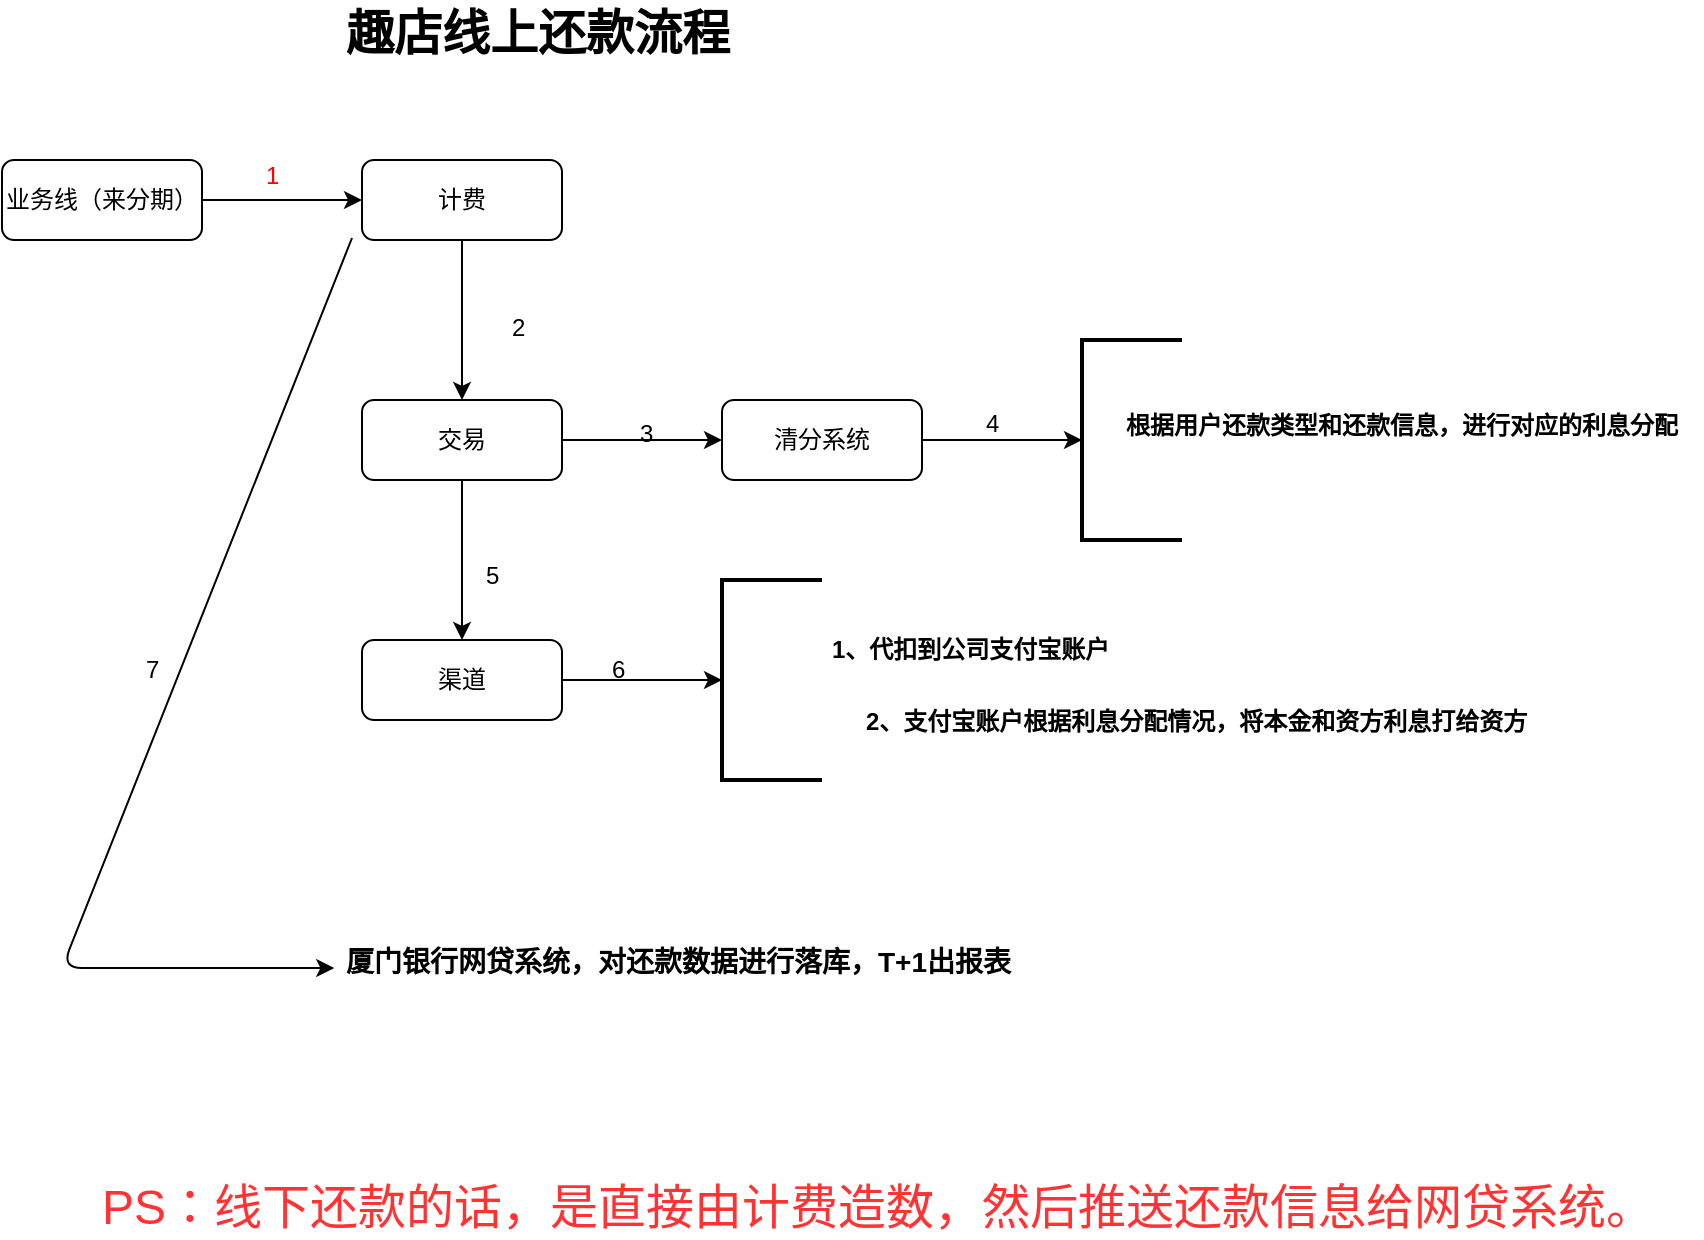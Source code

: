 <mxfile version="10.6.0" type="github"><diagram id="kBjiOGMF3VKdRagOGFiI" name="第 1 页"><mxGraphModel dx="1158" dy="616" grid="1" gridSize="10" guides="1" tooltips="1" connect="1" arrows="1" fold="1" page="1" pageScale="1" pageWidth="827" pageHeight="1169" math="0" shadow="0"><root><mxCell id="0"/><mxCell id="1" parent="0"/><mxCell id="xEfiLrQI4V0FIhaCeMLx-4" value="" style="edgeStyle=orthogonalEdgeStyle;rounded=0;orthogonalLoop=1;jettySize=auto;html=1;" edge="1" parent="1" source="xEfiLrQI4V0FIhaCeMLx-1" target="xEfiLrQI4V0FIhaCeMLx-3"><mxGeometry relative="1" as="geometry"/></mxCell><mxCell id="xEfiLrQI4V0FIhaCeMLx-1" value="业务线（来分期）" style="rounded=1;whiteSpace=wrap;html=1;" vertex="1" parent="1"><mxGeometry x="70" y="120" width="100" height="40" as="geometry"/></mxCell><mxCell id="xEfiLrQI4V0FIhaCeMLx-6" value="" style="edgeStyle=orthogonalEdgeStyle;rounded=0;orthogonalLoop=1;jettySize=auto;html=1;" edge="1" parent="1" source="xEfiLrQI4V0FIhaCeMLx-3" target="xEfiLrQI4V0FIhaCeMLx-5"><mxGeometry relative="1" as="geometry"/></mxCell><mxCell id="xEfiLrQI4V0FIhaCeMLx-3" value="计费" style="rounded=1;whiteSpace=wrap;html=1;" vertex="1" parent="1"><mxGeometry x="250" y="120" width="100" height="40" as="geometry"/></mxCell><mxCell id="xEfiLrQI4V0FIhaCeMLx-8" value="" style="edgeStyle=orthogonalEdgeStyle;rounded=0;orthogonalLoop=1;jettySize=auto;html=1;" edge="1" parent="1" source="xEfiLrQI4V0FIhaCeMLx-5" target="xEfiLrQI4V0FIhaCeMLx-7"><mxGeometry relative="1" as="geometry"/></mxCell><mxCell id="xEfiLrQI4V0FIhaCeMLx-14" value="" style="edgeStyle=orthogonalEdgeStyle;rounded=0;orthogonalLoop=1;jettySize=auto;html=1;" edge="1" parent="1" source="xEfiLrQI4V0FIhaCeMLx-5" target="xEfiLrQI4V0FIhaCeMLx-13"><mxGeometry relative="1" as="geometry"/></mxCell><mxCell id="xEfiLrQI4V0FIhaCeMLx-5" value="交易" style="rounded=1;whiteSpace=wrap;html=1;" vertex="1" parent="1"><mxGeometry x="250" y="240" width="100" height="40" as="geometry"/></mxCell><mxCell id="xEfiLrQI4V0FIhaCeMLx-16" value="" style="edgeStyle=orthogonalEdgeStyle;rounded=0;orthogonalLoop=1;jettySize=auto;html=1;" edge="1" parent="1" source="xEfiLrQI4V0FIhaCeMLx-13"><mxGeometry relative="1" as="geometry"><mxPoint x="430" y="380" as="targetPoint"/></mxGeometry></mxCell><mxCell id="xEfiLrQI4V0FIhaCeMLx-13" value="渠道" style="rounded=1;whiteSpace=wrap;html=1;" vertex="1" parent="1"><mxGeometry x="250" y="360" width="100" height="40" as="geometry"/></mxCell><mxCell id="xEfiLrQI4V0FIhaCeMLx-10" value="" style="edgeStyle=orthogonalEdgeStyle;rounded=0;orthogonalLoop=1;jettySize=auto;html=1;" edge="1" parent="1" source="xEfiLrQI4V0FIhaCeMLx-7"><mxGeometry relative="1" as="geometry"><mxPoint x="610" y="260" as="targetPoint"/></mxGeometry></mxCell><mxCell id="xEfiLrQI4V0FIhaCeMLx-7" value="清分系统" style="rounded=1;whiteSpace=wrap;html=1;" vertex="1" parent="1"><mxGeometry x="430" y="240" width="100" height="40" as="geometry"/></mxCell><mxCell id="xEfiLrQI4V0FIhaCeMLx-2" value="&lt;font style=&quot;font-size: 24px&quot;&gt;&lt;b&gt;趣店线上还款流程&lt;/b&gt;&lt;/font&gt;" style="text;html=1;resizable=0;points=[];autosize=1;align=left;verticalAlign=top;spacingTop=-4;" vertex="1" parent="1"><mxGeometry x="240" y="40" width="210" height="20" as="geometry"/></mxCell><mxCell id="xEfiLrQI4V0FIhaCeMLx-11" value="" style="strokeWidth=2;html=1;shape=mxgraph.flowchart.annotation_1;align=left;" vertex="1" parent="1"><mxGeometry x="610" y="210" width="50" height="100" as="geometry"/></mxCell><mxCell id="xEfiLrQI4V0FIhaCeMLx-12" value="&lt;b&gt;根据用户还款类型和还款信息，进行对应的利息分配&lt;/b&gt;" style="text;html=1;resizable=0;points=[];autosize=1;align=left;verticalAlign=top;spacingTop=-4;" vertex="1" parent="1"><mxGeometry x="630" y="243" width="290" height="20" as="geometry"/></mxCell><mxCell id="xEfiLrQI4V0FIhaCeMLx-17" value="" style="strokeWidth=2;html=1;shape=mxgraph.flowchart.annotation_1;align=left;" vertex="1" parent="1"><mxGeometry x="430" y="330" width="50" height="100" as="geometry"/></mxCell><mxCell id="xEfiLrQI4V0FIhaCeMLx-18" value="&lt;b&gt;1、代扣到公司支付宝账户&lt;/b&gt;" style="text;html=1;resizable=0;points=[];autosize=1;align=left;verticalAlign=top;spacingTop=-4;" vertex="1" parent="1"><mxGeometry x="483" y="355" width="150" height="20" as="geometry"/></mxCell><mxCell id="xEfiLrQI4V0FIhaCeMLx-19" value="&lt;b&gt;2、支付宝账户根据利息分配情况，将本金和资方利息打给资方&lt;/b&gt;" style="text;html=1;resizable=0;points=[];autosize=1;align=left;verticalAlign=top;spacingTop=-4;" vertex="1" parent="1"><mxGeometry x="500" y="391" width="350" height="20" as="geometry"/></mxCell><mxCell id="xEfiLrQI4V0FIhaCeMLx-22" value="&lt;b&gt;&lt;font style=&quot;font-size: 14px&quot;&gt;厦门银行网贷系统，对还款数据进行落库，T+1出报表&lt;/font&gt;&lt;/b&gt;" style="text;html=1;resizable=0;points=[];autosize=1;align=left;verticalAlign=top;spacingTop=-4;" vertex="1" parent="1"><mxGeometry x="240" y="510" width="350" height="20" as="geometry"/></mxCell><mxCell id="xEfiLrQI4V0FIhaCeMLx-23" value="" style="endArrow=classic;html=1;exitX=-0.05;exitY=0.975;exitDx=0;exitDy=0;exitPerimeter=0;entryX=-0.011;entryY=0.7;entryDx=0;entryDy=0;entryPerimeter=0;" edge="1" parent="1" source="xEfiLrQI4V0FIhaCeMLx-3" target="xEfiLrQI4V0FIhaCeMLx-22"><mxGeometry width="50" height="50" relative="1" as="geometry"><mxPoint x="70" y="600" as="sourcePoint"/><mxPoint x="120" y="550" as="targetPoint"/><Array as="points"><mxPoint x="100" y="524"/></Array></mxGeometry></mxCell><mxCell id="xEfiLrQI4V0FIhaCeMLx-24" value="&lt;font color=&quot;#ff0000&quot;&gt;1&lt;/font&gt;" style="text;html=1;resizable=0;points=[];autosize=1;align=left;verticalAlign=top;spacingTop=-4;" vertex="1" parent="1"><mxGeometry x="200" y="118" width="20" height="20" as="geometry"/></mxCell><mxCell id="xEfiLrQI4V0FIhaCeMLx-25" value="2" style="text;html=1;resizable=0;points=[];autosize=1;align=left;verticalAlign=top;spacingTop=-4;" vertex="1" parent="1"><mxGeometry x="323" y="194" width="20" height="20" as="geometry"/></mxCell><mxCell id="xEfiLrQI4V0FIhaCeMLx-26" value="3" style="text;html=1;resizable=0;points=[];autosize=1;align=left;verticalAlign=top;spacingTop=-4;" vertex="1" parent="1"><mxGeometry x="387" y="247" width="20" height="20" as="geometry"/></mxCell><mxCell id="xEfiLrQI4V0FIhaCeMLx-29" value="4" style="text;html=1;resizable=0;points=[];autosize=1;align=left;verticalAlign=top;spacingTop=-4;" vertex="1" parent="1"><mxGeometry x="560" y="242" width="20" height="20" as="geometry"/></mxCell><mxCell id="xEfiLrQI4V0FIhaCeMLx-30" value="5" style="text;html=1;resizable=0;points=[];autosize=1;align=left;verticalAlign=top;spacingTop=-4;" vertex="1" parent="1"><mxGeometry x="310" y="318" width="20" height="20" as="geometry"/></mxCell><mxCell id="xEfiLrQI4V0FIhaCeMLx-31" value="6" style="text;html=1;resizable=0;points=[];autosize=1;align=left;verticalAlign=top;spacingTop=-4;" vertex="1" parent="1"><mxGeometry x="373" y="365" width="20" height="20" as="geometry"/></mxCell><mxCell id="xEfiLrQI4V0FIhaCeMLx-34" value="7" style="text;html=1;resizable=0;points=[];autosize=1;align=left;verticalAlign=top;spacingTop=-4;" vertex="1" parent="1"><mxGeometry x="140" y="365" width="20" height="20" as="geometry"/></mxCell><mxCell id="xEfiLrQI4V0FIhaCeMLx-35" value="&lt;font style=&quot;font-size: 24px&quot; color=&quot;#ff3333&quot;&gt;PS：线下还款的话，是直接由计费造数，然后推送还款信息给网贷系统。&lt;/font&gt;" style="text;html=1;resizable=0;points=[];autosize=1;align=left;verticalAlign=top;spacingTop=-4;" vertex="1" parent="1"><mxGeometry x="118" y="627" width="790" height="20" as="geometry"/></mxCell></root></mxGraphModel></diagram></mxfile>